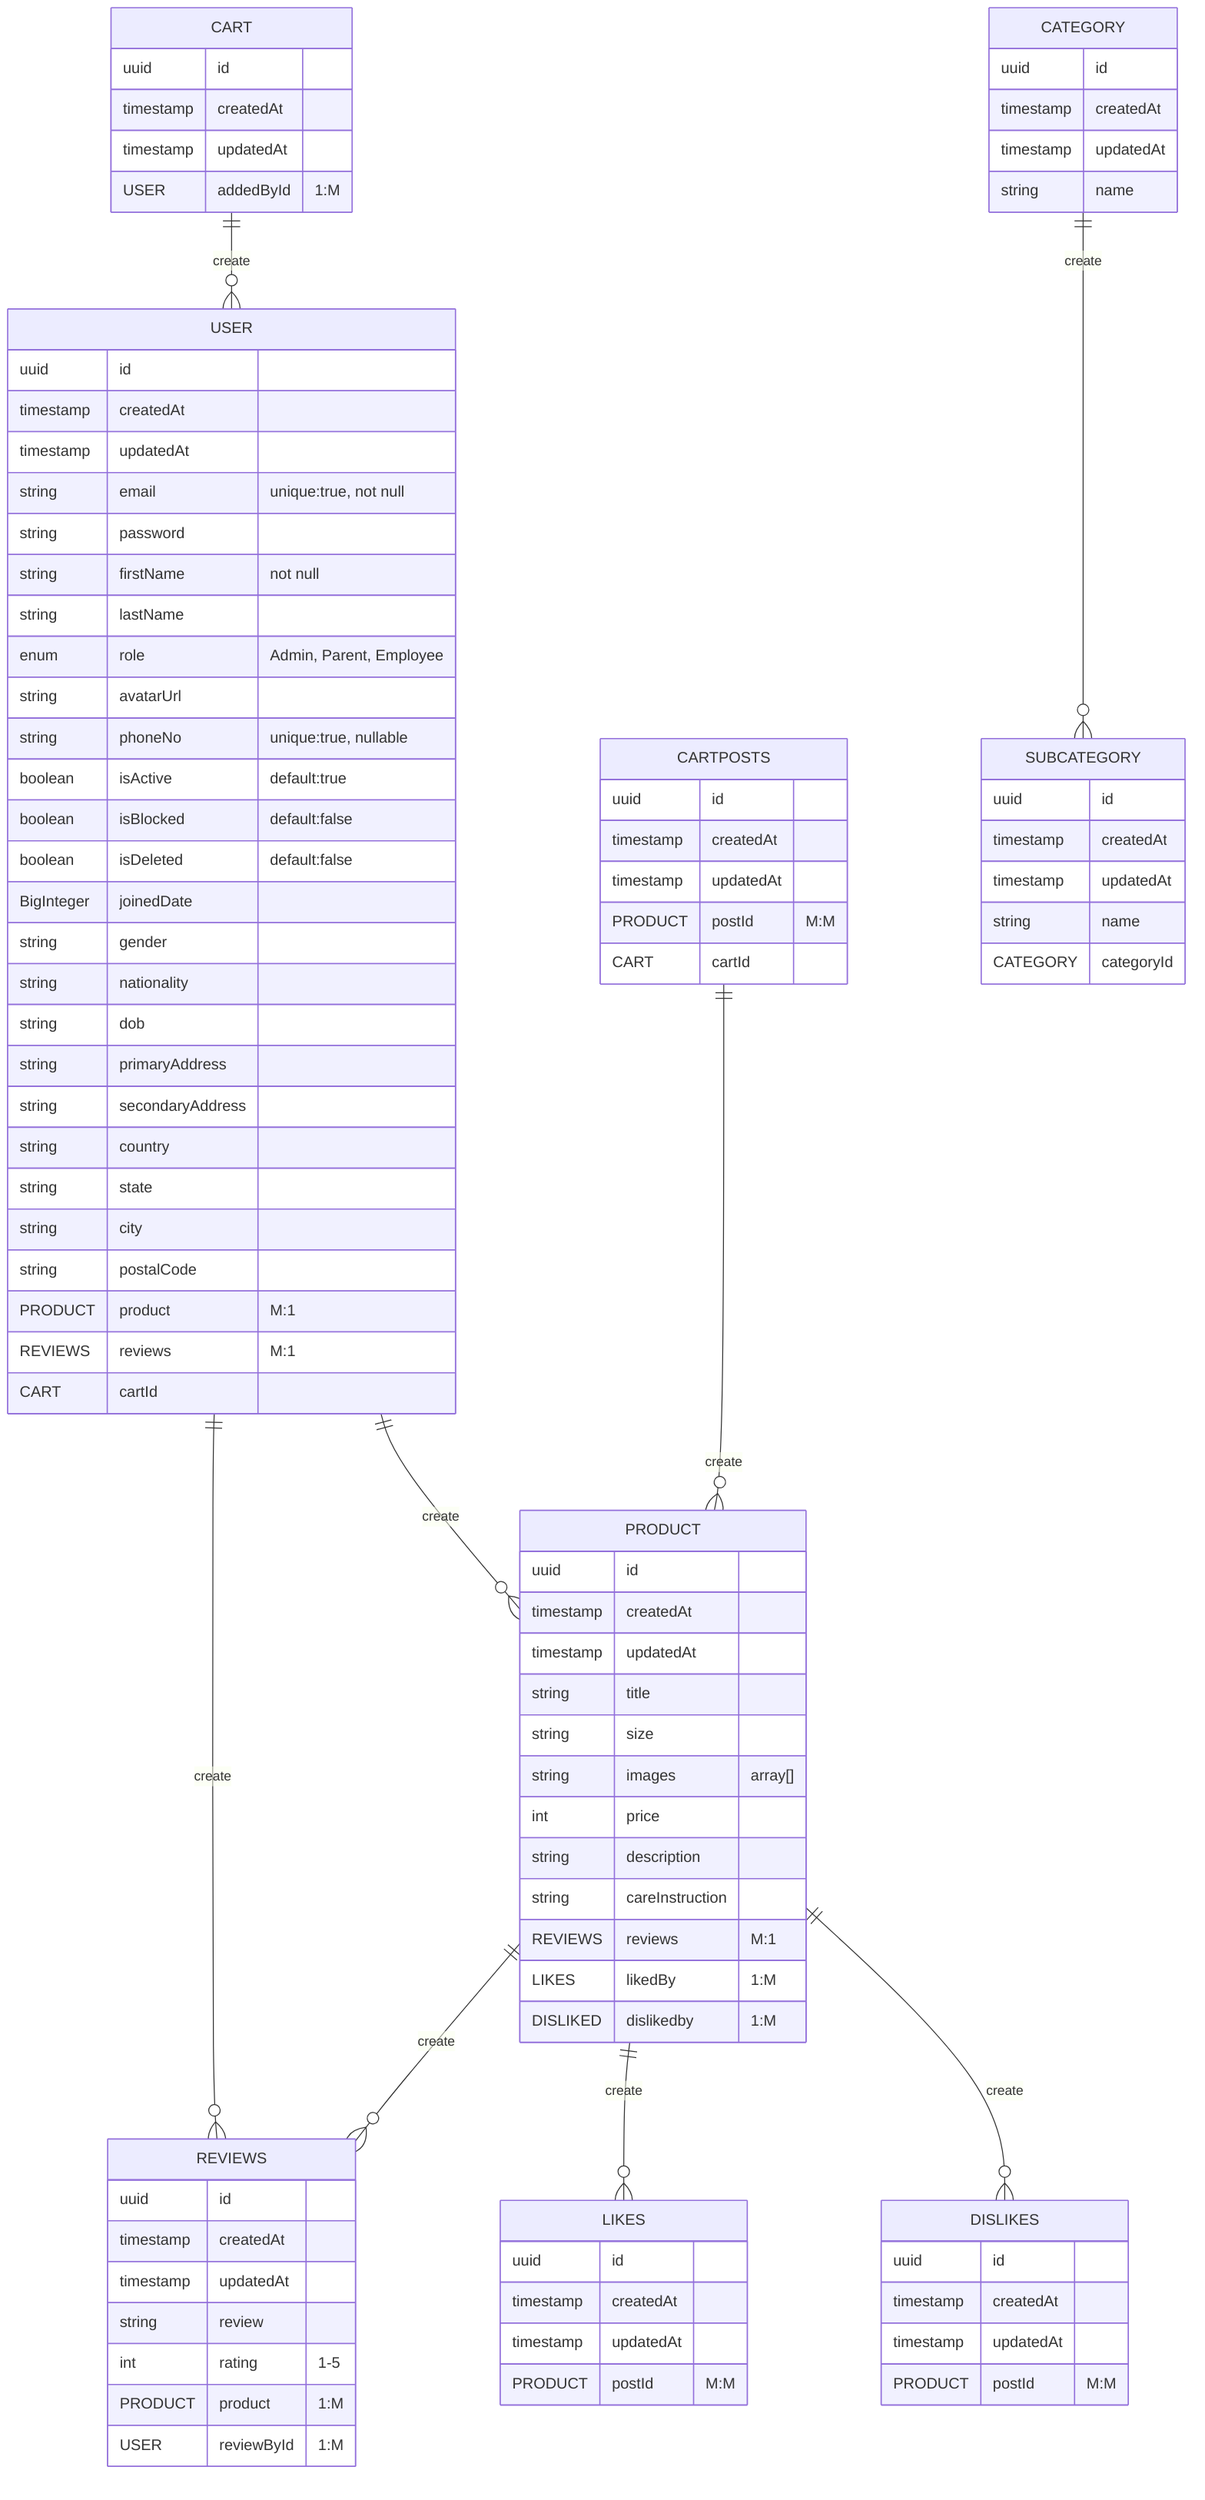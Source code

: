 ---
Title: ERD
---
erDiagram
   
    
    USER ||--o{ PRODUCT : create
    USER ||--o{ REVIEWS : create
    PRODUCT ||--o{ REVIEWS : create
    PRODUCT ||--o{ LIKES : create
    PRODUCT ||--o{ DISLIKES : create
    CART ||--o{ USER : create
    CARTPOSTS ||--o{ PRODUCT : create
    CATEGORY ||--o{ SUBCATEGORY : create
   
    

    USER {
        uuid id
        timestamp createdAt 
        timestamp updatedAt 
        string email "unique:true, not null"
        string password 
        string firstName "not null"
        string lastName  
        enum role "Admin, Parent, Employee"
        string avatarUrl 
        string phoneNo "unique:true, nullable"
        boolean isActive "default:true"
        boolean isBlocked "default:false"
        boolean isDeleted "default:false"
        BigInteger joinedDate
        string gender
        string nationality
        string dob
        string primaryAddress
        string secondaryAddress 
        string country
        string state
        string city
        string postalCode
       

        PRODUCT product "M:1"
        REVIEWS reviews "M:1"
        CART cartId
    
       
    }

    CATEGORY {
            uuid id
        timestamp createdAt
        timestamp updatedAt

        string  name
    }

    SUBCATEGORY {    uuid id
        timestamp createdAt
        timestamp updatedAt

        string name 
        CATEGORY categoryId
        }

    PRODUCT {
        uuid id
        timestamp createdAt
        timestamp updatedAt
        string title
        string size
        string images " array[]"
        int price
        string description
        string careInstruction

        REVIEWS reviews "M:1"
        LIKES likedBy "1:M"
        DISLIKED dislikedby "1:M"
    }

    REVIEWS {
        uuid id
        timestamp createdAt
        timestamp updatedAt
        string review
        int rating  "1-5"
       
        PRODUCT product "1:M"
        USER reviewById "1:M"
    }

    LIKES {
        uuid id
        timestamp createdAt
        timestamp updatedAt

        PRODUCT postId "M:M"
        
      
    }

    DISLIKES {
        uuid id
        timestamp createdAt
        timestamp updatedAt

        PRODUCT postId "M:M"
       
    }

    CART {
        uuid id
        timestamp createdAt
        timestamp updatedAt
       
        USER addedById "1:M"

    }

    CARTPOSTS {
        uuid id
        timestamp createdAt
        timestamp updatedAt

        PRODUCT postId "M:M"
        CART cartId 

    }